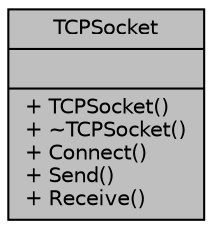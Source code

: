 digraph "TCPSocket"
{
  edge [fontname="Helvetica",fontsize="10",labelfontname="Helvetica",labelfontsize="10"];
  node [fontname="Helvetica",fontsize="10",shape=record];
  Node1 [label="{TCPSocket\n||+ TCPSocket()\l+ ~TCPSocket()\l+ Connect()\l+ Send()\l+ Receive()\l}",height=0.2,width=0.4,color="black", fillcolor="grey75", style="filled", fontcolor="black"];
}
